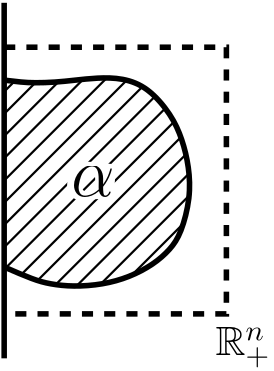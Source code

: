 <?xml version="1.0"?>
<!DOCTYPE ipe SYSTEM "ipe.dtd">
<ipe version="70206" creator="Ipe 7.2.7">
<info created="D:20130419160808" modified="D:20180826122840"/>
<preamble>\usepackage{amsmath}
\usepackage{amssymb}</preamble>
<ipestyle name="basic">
<symbol name="arrow/arc(spx)">
<path stroke="sym-stroke" fill="sym-stroke" pen="sym-pen">
0 0 m
-1 0.333 l
-1 -0.333 l
h
</path>
</symbol>
<symbol name="arrow/farc(spx)">
<path stroke="sym-stroke" fill="white" pen="sym-pen">
0 0 m
-1 0.333 l
-1 -0.333 l
h
</path>
</symbol>
<symbol name="mark/circle(sx)" transformations="translations">
<path fill="sym-stroke">
0.6 0 0 0.6 0 0 e
0.4 0 0 0.4 0 0 e
</path>
</symbol>
<symbol name="mark/disk(sx)" transformations="translations">
<path fill="sym-stroke">
0.6 0 0 0.6 0 0 e
</path>
</symbol>
<symbol name="mark/fdisk(sfx)" transformations="translations">
<group>
<path fill="sym-fill">
0.5 0 0 0.5 0 0 e
</path>
<path fill="sym-stroke" fillrule="eofill">
0.6 0 0 0.6 0 0 e
0.4 0 0 0.4 0 0 e
</path>
</group>
</symbol>
<symbol name="mark/box(sx)" transformations="translations">
<path fill="sym-stroke" fillrule="eofill">
-0.6 -0.6 m
0.6 -0.6 l
0.6 0.6 l
-0.6 0.6 l
h
-0.4 -0.4 m
0.4 -0.4 l
0.4 0.4 l
-0.4 0.4 l
h
</path>
</symbol>
<symbol name="mark/square(sx)" transformations="translations">
<path fill="sym-stroke">
-0.6 -0.6 m
0.6 -0.6 l
0.6 0.6 l
-0.6 0.6 l
h
</path>
</symbol>
<symbol name="mark/fsquare(sfx)" transformations="translations">
<group>
<path fill="sym-fill">
-0.5 -0.5 m
0.5 -0.5 l
0.5 0.5 l
-0.5 0.5 l
h
</path>
<path fill="sym-stroke" fillrule="eofill">
-0.6 -0.6 m
0.6 -0.6 l
0.6 0.6 l
-0.6 0.6 l
h
-0.4 -0.4 m
0.4 -0.4 l
0.4 0.4 l
-0.4 0.4 l
h
</path>
</group>
</symbol>
<symbol name="mark/cross(sx)" transformations="translations">
<group>
<path fill="sym-stroke">
-0.43 -0.57 m
0.57 0.43 l
0.43 0.57 l
-0.57 -0.43 l
h
</path>
<path fill="sym-stroke">
-0.43 0.57 m
0.57 -0.43 l
0.43 -0.57 l
-0.57 0.43 l
h
</path>
</group>
</symbol>
<symbol name="arrow/fnormal(spx)">
<path stroke="sym-stroke" fill="white" pen="sym-pen">
0 0 m
-1 0.333 l
-1 -0.333 l
h
</path>
</symbol>
<symbol name="arrow/pointed(spx)">
<path stroke="sym-stroke" fill="sym-stroke" pen="sym-pen">
0 0 m
-1 0.333 l
-0.8 0 l
-1 -0.333 l
h
</path>
</symbol>
<symbol name="arrow/fpointed(spx)">
<path stroke="sym-stroke" fill="white" pen="sym-pen">
0 0 m
-1 0.333 l
-0.8 0 l
-1 -0.333 l
h
</path>
</symbol>
<symbol name="arrow/linear(spx)">
<path stroke="sym-stroke" pen="sym-pen">
-1 0.333 m
0 0 l
-1 -0.333 l
</path>
</symbol>
<symbol name="arrow/fdouble(spx)">
<path stroke="sym-stroke" fill="white" pen="sym-pen">
0 0 m
-1 0.333 l
-1 -0.333 l
h
-1 0 m
-2 0.333 l
-2 -0.333 l
h
</path>
</symbol>
<symbol name="arrow/double(spx)">
<path stroke="sym-stroke" fill="sym-stroke" pen="sym-pen">
0 0 m
-1 0.333 l
-1 -0.333 l
h
-1 0 m
-2 0.333 l
-2 -0.333 l
h
</path>
</symbol>
<pen name="heavier" value="0.8"/>
<pen name="fat" value="1.2"/>
<pen name="ultrafat" value="2"/>
<symbolsize name="large" value="5"/>
<symbolsize name="small" value="2"/>
<symbolsize name="tiny" value="1.1"/>
<arrowsize name="large" value="10"/>
<arrowsize name="small" value="5"/>
<arrowsize name="tiny" value="3"/>
<color name="red" value="1 0 0"/>
<color name="green" value="0 1 0"/>
<color name="blue" value="0 0 1"/>
<color name="yellow" value="1 1 0"/>
<color name="orange" value="1 0.647 0"/>
<color name="gold" value="1 0.843 0"/>
<color name="purple" value="0.627 0.125 0.941"/>
<color name="gray" value="0.745"/>
<color name="brown" value="0.647 0.165 0.165"/>
<color name="navy" value="0 0 0.502"/>
<color name="pink" value="1 0.753 0.796"/>
<color name="seagreen" value="0.18 0.545 0.341"/>
<color name="turquoise" value="0.251 0.878 0.816"/>
<color name="violet" value="0.933 0.51 0.933"/>
<color name="darkblue" value="0 0 0.545"/>
<color name="darkcyan" value="0 0.545 0.545"/>
<color name="darkgray" value="0.663"/>
<color name="darkgreen" value="0 0.392 0"/>
<color name="darkmagenta" value="0.545 0 0.545"/>
<color name="darkorange" value="1 0.549 0"/>
<color name="darkred" value="0.545 0 0"/>
<color name="lightblue" value="0.678 0.847 0.902"/>
<color name="lightcyan" value="0.878 1 1"/>
<color name="lightgray" value="0.827"/>
<color name="lightgreen" value="0.565 0.933 0.565"/>
<color name="lightyellow" value="1 1 0.878"/>
<dashstyle name="dashed" value="[4] 0"/>
<dashstyle name="dotted" value="[1 3] 0"/>
<dashstyle name="dash dotted" value="[4 2 1 2] 0"/>
<dashstyle name="dash dot dotted" value="[4 2 1 2 1 2] 0"/>
<textsize name="large" value="\large"/>
<textsize name="Large" value="\Large"/>
<textsize name="LARGE" value="\LARGE"/>
<textsize name="huge" value="\huge"/>
<textsize name="Huge" value="\Huge"/>
<textsize name="small" value="\small"/>
<textsize name="footnote" value="\footnotesize"/>
<textsize name="tiny" value="\tiny"/>
<textstyle name="center" begin="\begin{center}" end="\end{center}"/>
<textstyle name="itemize" begin="\begin{itemize}" end="\end{itemize}"/>
<textstyle name="item" begin="\begin{itemize}\item{}" end="\end{itemize}"/>
<gridsize name="4 pts" value="4"/>
<gridsize name="8 pts (~3 mm)" value="8"/>
<gridsize name="16 pts (~6 mm)" value="16"/>
<gridsize name="32 pts (~12 mm)" value="32"/>
<gridsize name="10 pts (~3.5 mm)" value="10"/>
<gridsize name="20 pts (~7 mm)" value="20"/>
<gridsize name="14 pts (~5 mm)" value="14"/>
<gridsize name="28 pts (~10 mm)" value="28"/>
<gridsize name="56 pts (~20 mm)" value="56"/>
<anglesize name="90 deg" value="90"/>
<anglesize name="60 deg" value="60"/>
<anglesize name="45 deg" value="45"/>
<anglesize name="30 deg" value="30"/>
<anglesize name="22.5 deg" value="22.5"/>
<tiling name="falling" angle="-60" step="4" width="1"/>
<tiling name="rising" angle="30" step="4" width="1"/>
</ipestyle>
<page>
<layer name="alpha"/>
<view layers="alpha" active="alpha"/>
<path layer="alpha" stroke="black" pen="ultrafat">
128 768 m
128 640 l
</path>
<path stroke="black" pen="ultrafat">
128 740.162 m
134.239 739.398
138.866 739.138
146.346 739.364
153.327 740.107
161.443 741.028
170.665 740.986
179.79 737.605
188.262 727.69
192.149 718.913
194.6 708.896
195.108 697.803
191.738 684.889
187.827 679.164
181.77 673.784
173.108 669.2
163.504 666.522
152.775 665.742
144.373 666.73
138.573 668.297
128 672.885 s
</path>
<path stroke="black" dash="dashed" pen="ultrafat" join="0">
128 752 m
208 752 l
208 656 l
128 656 l
</path>
<path stroke="black" pen="heavier">
128 736 m
131.733 739.733 l
</path>
<path stroke="black" pen="heavier">
128 728 m
139.225 739.225 l
</path>
<path stroke="black" pen="heavier">
128 720 m
147.575 739.575 l
</path>
<path stroke="black" pen="heavier">
128 712 m
156.396 740.396 l
</path>
<path stroke="black" pen="heavier">
128 704 m
164.717 740.717 l
</path>
<path stroke="black" pen="heavier">
128 696 m
171.891 739.891 l
</path>
<path stroke="black" pen="heavier">
128 688 m
177.473 737.473 l
</path>
<path stroke="black" pen="heavier">
128 680 m
181.978 733.978 l
</path>
<path stroke="black" pen="heavier">
128.617 672.617 m
185.779 729.779 l
</path>
<path stroke="black" pen="heavier">
134.258 670.258 m
188.921 724.921 l
</path>
<path stroke="black" pen="heavier">
140.138 668.138 m
191.519 719.519 l
</path>
<path stroke="black" pen="heavier">
146.652 666.652 m
193.212 713.212 l
</path>
<path stroke="black" pen="heavier">
154.111 666.111 m
194.316 706.316 l
</path>
<path stroke="black" pen="heavier">
162.797 666.797 m
194.446 698.446 l
</path>
<path stroke="black" pen="heavier">
174.144 670.144 m
192.159 688.159 l
</path>
<path fill="white">
155.924 711.53
152.006 708.405
149.625 700.816
153.841 696.302
159.396 696.451
161.331 697.84
164.753 696.203
169.167 697.691
167.134 702.254
169.118 710.24
165.547 709.794 u
</path>
<text matrix="1 0 0 1 -7.66124 -5.50652" transformations="translations" pos="159.82 703.931" stroke="black" type="label" width="15.595" height="10.672" depth="0" valign="baseline" size="Huge" style="math">\alpha</text>
<text matrix="1 0 0 1 44.2819 -62.7025" transformations="translations" pos="159.82 703.931" stroke="black" type="label" width="19.776" height="10.292" depth="4.46" valign="baseline" size="15" style="math">\mathbb{R}^n_+</text>
<path stroke="black" pen="heavier">
156.083 700.083 m
161.118 705.118 l
</path>
<path stroke="white" pen="heavier">
160.849 706.477 m
161.151 705.402
161.189 703.914 s
</path>
<path stroke="white" pen="heavier">
155.641 701.964 m
155.733 700.785
156.305 700.022
157.259 699.602 s
</path>
</page>
</ipe>
